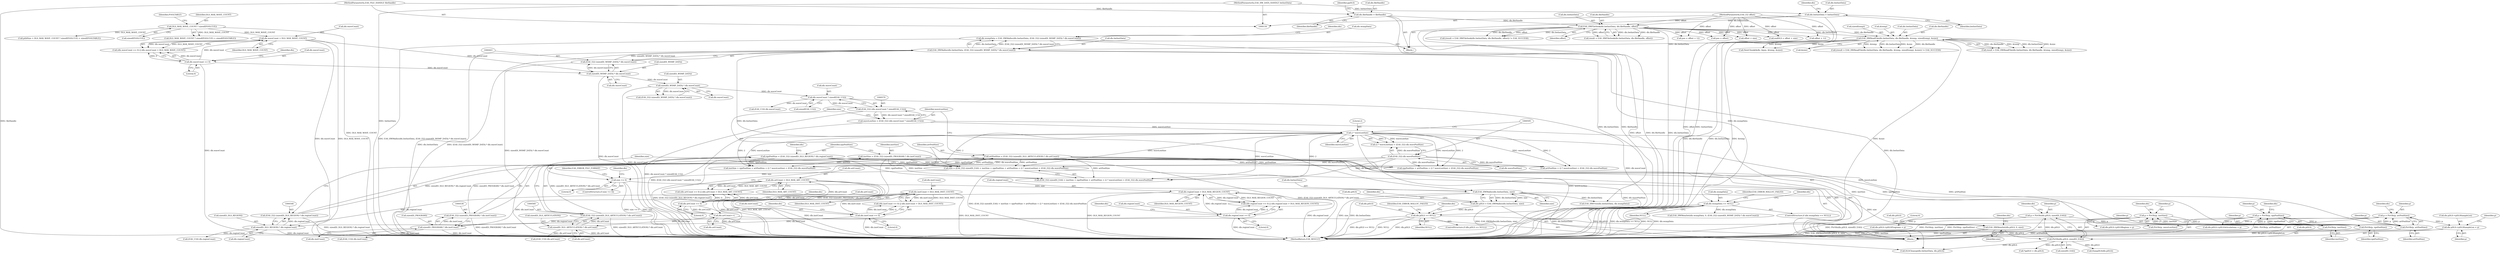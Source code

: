 digraph "0_Android_cadfb7a3c96d4fef06656cf37143e1b3e62cae86@pointer" {
"1000726" [label="(Call,dls.pDLS->pDLSSampleLen = p)"];
"1000710" [label="(Call,p = PtrOfs(p, artPoolSize))"];
"1000712" [label="(Call,PtrOfs(p, artPoolSize))"];
"1000687" [label="(Call,p = PtrOfs(p, rgnPoolSize))"];
"1000689" [label="(Call,PtrOfs(p, rgnPoolSize))"];
"1000664" [label="(Call,p = PtrOfs(p, instSize))"];
"1000666" [label="(Call,PtrOfs(p, instSize))"];
"1000638" [label="(Call,p = PtrOfs(dls.pDLS, sizeof(S_EAS)))"];
"1000640" [label="(Call,PtrOfs(dls.pDLS, sizeof(S_EAS)))"];
"1000625" [label="(Call,EAS_HWMemSet(dls.pDLS, 0, size))"];
"1000616" [label="(Call,dls.pDLS == NULL)"];
"1000606" [label="(Call,dls.pDLS = EAS_HWMalloc(dls.hwInstData, size))"];
"1000610" [label="(Call,EAS_HWMalloc(dls.hwInstData, size))"];
"1000438" [label="(Call,EAS_HWMalloc(dls.hwInstData, (EAS_I32) (sizeof(S_WSMP_DATA) * dls.waveCount)))"];
"1000213" [label="(Call,EAS_HWReadFile(dls.hwInstData, dls.fileHandle, &temp, sizeof(temp), &size))"];
"1000198" [label="(Call,EAS_HWFileSeek(dls.hwInstData, dls.fileHandle, offset))"];
"1000180" [label="(Call,dls.hwInstData = hwInstData)"];
"1000151" [label="(MethodParameterIn,EAS_HW_DATA_HANDLE hwInstData)"];
"1000185" [label="(Call,dls.fileHandle = fileHandle)"];
"1000152" [label="(MethodParameterIn,EAS_FILE_HANDLE fileHandle)"];
"1000153" [label="(MethodParameterIn,EAS_I32 offset)"];
"1000442" [label="(Call,(EAS_I32) (sizeof(S_WSMP_DATA) * dls.waveCount))"];
"1000444" [label="(Call,sizeof(S_WSMP_DATA) * dls.waveCount)"];
"1000425" [label="(Call,dls.waveCount > DLS_MAX_WAVE_COUNT)"];
"1000420" [label="(Call,dls.waveCount == 0)"];
"1000395" [label="(Call,DLS_MAX_WAVE_COUNT * sizeof(POOLCUE))"];
"1000600" [label="(Call,size <= 0)"];
"1000577" [label="(Call,size = (EAS_I32) sizeof(S_EAS) + instSize + rgnPoolSize + artPoolSize + (2 * waveLenSize) + (EAS_I32) dls.wavePoolSize)"];
"1000533" [label="(Call,instSize = (EAS_I32) (sizeof(S_PROGRAM) * dls.instCount))"];
"1000535" [label="(Call,(EAS_I32) (sizeof(S_PROGRAM) * dls.instCount))"];
"1000537" [label="(Call,sizeof(S_PROGRAM) * dls.instCount)"];
"1000524" [label="(Call,dls.instCount > DLS_MAX_INST_COUNT)"];
"1000519" [label="(Call,dls.instCount == 0)"];
"1000543" [label="(Call,rgnPoolSize = (EAS_I32) (sizeof(S_DLS_REGION) * dls.regionCount))"];
"1000545" [label="(Call,(EAS_I32) (sizeof(S_DLS_REGION) * dls.regionCount))"];
"1000547" [label="(Call,sizeof(S_DLS_REGION) * dls.regionCount)"];
"1000492" [label="(Call,dls.regionCount > DLS_MAX_REGION_COUNT)"];
"1000487" [label="(Call,dls.regionCount == 0)"];
"1000557" [label="(Call,artPoolSize = (EAS_I32) (sizeof(S_DLS_ARTICULATION) * dls.artCount))"];
"1000559" [label="(Call,(EAS_I32) (sizeof(S_DLS_ARTICULATION) * dls.artCount))"];
"1000561" [label="(Call,sizeof(S_DLS_ARTICULATION) * dls.artCount)"];
"1000553" [label="(Call,dls.artCount++)"];
"1000508" [label="(Call,dls.artCount > DLS_MAX_ART_COUNT)"];
"1000503" [label="(Call,dls.artCount == 0)"];
"1000591" [label="(Call,2 * waveLenSize)"];
"1000567" [label="(Call,waveLenSize = (EAS_I32) (dls.waveCount * sizeof(EAS_U32)))"];
"1000569" [label="(Call,(EAS_I32) (dls.waveCount * sizeof(EAS_U32)))"];
"1000571" [label="(Call,dls.waveCount * sizeof(EAS_U32))"];
"1000467" [label="(Call,sizeof(S_WSMP_DATA) * dls.waveCount)"];
"1000594" [label="(Call,(EAS_I32) dls.wavePoolSize)"];
"1000451" [label="(Call,dls.wsmpData == NULL)"];
"1000434" [label="(Call,dls.wsmpData = EAS_HWMalloc(dls.hwInstData, (EAS_I32) (sizeof(S_WSMP_DATA) * dls.waveCount)))"];
"1000584" [label="(Call,instSize + rgnPoolSize + artPoolSize + (2 * waveLenSize) + (EAS_I32) dls.wavePoolSize)"];
"1000487" [label="(Call,dls.regionCount == 0)"];
"1000718" [label="(Identifier,dls)"];
"1000586" [label="(Call,rgnPoolSize + artPoolSize + (2 * waveLenSize) + (EAS_I32) dls.wavePoolSize)"];
"1000211" [label="(Call,result = EAS_HWReadFile(dls.hwInstData, dls.fileHandle, &temp, sizeof(temp), &size))"];
"1000484" [label="(Block,)"];
"1000243" [label="(Call,NextChunk(&dls, &pos, &temp, &size))"];
"1000520" [label="(Call,dls.instCount)"];
"1000202" [label="(Call,dls.fileHandle)"];
"1000538" [label="(Call,sizeof(S_PROGRAM))"];
"1000524" [label="(Call,dls.instCount > DLS_MAX_INST_COUNT)"];
"1000608" [label="(Identifier,dls)"];
"1000630" [label="(Identifier,size)"];
"1000615" [label="(ControlStructure,if (dls.pDLS == NULL))"];
"1000392" [label="(Call,ptblSize > DLS_MAX_WAVE_COUNT * sizeof(POOLCUE) + sizeof(POOLTABLE))"];
"1000533" [label="(Call,instSize = (EAS_I32) (sizeof(S_PROGRAM) * dls.instCount))"];
"1000224" [label="(Call,&size)"];
"1000578" [label="(Identifier,size)"];
"1000611" [label="(Call,dls.hwInstData)"];
"1000435" [label="(Call,dls.wsmpData)"];
"1000210" [label="(Call,(result = EAS_HWReadFile(dls.hwInstData, dls.fileHandle, &temp, sizeof(temp), &size)) != EAS_SUCCESS)"];
"1000427" [label="(Identifier,dls)"];
"1000453" [label="(Identifier,dls)"];
"1000734" [label="(Identifier,p)"];
"1000155" [label="(Block,)"];
"1000588" [label="(Call,artPoolSize + (2 * waveLenSize) + (EAS_I32) dls.wavePoolSize)"];
"1000627" [label="(Identifier,dls)"];
"1000607" [label="(Call,dls.pDLS)"];
"1000575" [label="(Call,sizeof(EAS_U32))"];
"1000444" [label="(Call,sizeof(S_WSMP_DATA) * dls.waveCount)"];
"1000493" [label="(Call,dls.regionCount)"];
"1000664" [label="(Call,p = PtrOfs(p, instSize))"];
"1000667" [label="(Identifier,p)"];
"1000397" [label="(Call,sizeof(POOLCUE))"];
"1000652" [label="(Call,(EAS_U16) dls.instCount)"];
"1000657" [label="(Call,dls.pDLS->pDLSPrograms = p)"];
"1000195" [label="(Call,(result = EAS_HWFileSeek(dls.hwInstData, dls.fileHandle, offset)) != EAS_SUCCESS)"];
"1000590" [label="(Call,(2 * waveLenSize) + (EAS_I32) dls.wavePoolSize)"];
"1000614" [label="(Identifier,size)"];
"1000567" [label="(Call,waveLenSize = (EAS_I32) (dls.waveCount * sizeof(EAS_U32)))"];
"1000601" [label="(Identifier,size)"];
"1000151" [label="(MethodParameterIn,EAS_HW_DATA_HANDLE hwInstData)"];
"1000460" [label="(Call,EAS_HWMemSet(dls.wsmpData, 0, (EAS_I32) (sizeof(S_WSMP_DATA) * dls.waveCount)))"];
"1000732" [label="(Identifier,p)"];
"1000491" [label="(Literal,0)"];
"1000690" [label="(Identifier,p)"];
"1000534" [label="(Identifier,instSize)"];
"1000691" [label="(Identifier,rgnPoolSize)"];
"1000721" [label="(Call,(EAS_U16) dls.waveCount)"];
"1000713" [label="(Identifier,p)"];
"1000559" [label="(Call,(EAS_I32) (sizeof(S_DLS_ARTICULATION) * dls.artCount))"];
"1000545" [label="(Call,(EAS_I32) (sizeof(S_DLS_REGION) * dls.regionCount))"];
"1000554" [label="(Call,dls.artCount)"];
"1000451" [label="(Call,dls.wsmpData == NULL)"];
"1000467" [label="(Call,sizeof(S_WSMP_DATA) * dls.waveCount)"];
"1000518" [label="(Call,(dls.instCount == 0) || (dls.instCount > DLS_MAX_INST_COUNT))"];
"1000283" [label="(Call,offset + 12)"];
"1000394" [label="(Call,DLS_MAX_WAVE_COUNT * sizeof(POOLCUE) + sizeof(POOLTABLE))"];
"1000544" [label="(Identifier,rgnPoolSize)"];
"1000568" [label="(Identifier,waveLenSize)"];
"1000276" [label="(Call,endDLS = offset + size)"];
"1000450" [label="(ControlStructure,if (dls.wsmpData == NULL))"];
"1000689" [label="(Call,PtrOfs(p, rgnPoolSize))"];
"1000186" [label="(Call,dls.fileHandle)"];
"1000842" [label="(MethodReturn,EAS_RESULT)"];
"1000641" [label="(Call,dls.pDLS)"];
"1000528" [label="(Identifier,DLS_MAX_INST_COUNT)"];
"1000571" [label="(Call,dls.waveCount * sizeof(EAS_U32))"];
"1000486" [label="(Call,(dls.regionCount == 0) || (dls.regionCount > DLS_MAX_REGION_COUNT))"];
"1000703" [label="(Call,dls.pDLS->pDLSArticulations = p)"];
"1000184" [label="(Identifier,hwInstData)"];
"1000507" [label="(Literal,0)"];
"1000547" [label="(Call,sizeof(S_DLS_REGION) * dls.regionCount)"];
"1000626" [label="(Call,dls.pDLS)"];
"1000727" [label="(Call,dls.pDLS->pDLSSampleLen)"];
"1000205" [label="(Identifier,offset)"];
"1000465" [label="(Call,(EAS_I32) (sizeof(S_WSMP_DATA) * dls.waveCount))"];
"1000714" [label="(Identifier,artPoolSize)"];
"1000649" [label="(Identifier,dls)"];
"1000726" [label="(Call,dls.pDLS->pDLSSampleLen = p)"];
"1000665" [label="(Identifier,p)"];
"1000445" [label="(Call,sizeof(S_WSMP_DATA))"];
"1000439" [label="(Call,dls.hwInstData)"];
"1000577" [label="(Call,size = (EAS_I32) sizeof(S_EAS) + instSize + rgnPoolSize + artPoolSize + (2 * waveLenSize) + (EAS_I32) dls.wavePoolSize)"];
"1000214" [label="(Call,dls.hwInstData)"];
"1000682" [label="(Call,(EAS_U16) dls.regionCount)"];
"1000572" [label="(Call,dls.waveCount)"];
"1000217" [label="(Call,dls.fileHandle)"];
"1000688" [label="(Identifier,p)"];
"1000687" [label="(Call,p = PtrOfs(p, rgnPoolSize))"];
"1000594" [label="(Call,(EAS_I32) dls.wavePoolSize)"];
"1000669" [label="(Call,dls.pDLS->pDLSRegions = p)"];
"1000426" [label="(Call,dls.waveCount)"];
"1000494" [label="(Identifier,dls)"];
"1000698" [label="(Call,(EAS_U16) dls.artCount)"];
"1000512" [label="(Identifier,DLS_MAX_ART_COUNT)"];
"1000526" [label="(Identifier,dls)"];
"1000468" [label="(Call,sizeof(S_WSMP_DATA))"];
"1000519" [label="(Call,dls.instCount == 0)"];
"1000599" [label="(ControlStructure,if (size <= 0))"];
"1000591" [label="(Call,2 * waveLenSize)"];
"1000537" [label="(Call,sizeof(S_PROGRAM) * dls.instCount)"];
"1000419" [label="(Call,(dls.waveCount == 0) || (dls.waveCount > DLS_MAX_WAVE_COUNT))"];
"1000558" [label="(Identifier,artPoolSize)"];
"1000639" [label="(Identifier,p)"];
"1000550" [label="(Call,dls.regionCount)"];
"1000629" [label="(Literal,0)"];
"1000616" [label="(Call,dls.pDLS == NULL)"];
"1000605" [label="(Identifier,EAS_ERROR_FILE_FORMAT)"];
"1000420" [label="(Call,dls.waveCount == 0)"];
"1000504" [label="(Call,dls.artCount)"];
"1000606" [label="(Call,dls.pDLS = EAS_HWMalloc(dls.hwInstData, size))"];
"1000281" [label="(Call,pos = offset + 12)"];
"1000618" [label="(Identifier,dls)"];
"1000434" [label="(Call,dls.wsmpData = EAS_HWMalloc(dls.hwInstData, (EAS_I32) (sizeof(S_WSMP_DATA) * dls.waveCount)))"];
"1000540" [label="(Call,dls.instCount)"];
"1000189" [label="(Identifier,fileHandle)"];
"1000710" [label="(Call,p = PtrOfs(p, artPoolSize))"];
"1000735" [label="(Call,PtrOfs(p, waveLenSize))"];
"1000525" [label="(Call,dls.instCount)"];
"1000503" [label="(Call,dls.artCount == 0)"];
"1000617" [label="(Call,dls.pDLS)"];
"1000638" [label="(Call,p = PtrOfs(dls.pDLS, sizeof(S_EAS)))"];
"1000569" [label="(Call,(EAS_I32) (dls.waveCount * sizeof(EAS_U32)))"];
"1000470" [label="(Call,dls.waveCount)"];
"1000222" [label="(Call,sizeof(temp))"];
"1000187" [label="(Identifier,dls)"];
"1000152" [label="(MethodParameterIn,EAS_FILE_HANDLE fileHandle)"];
"1000592" [label="(Literal,2)"];
"1000425" [label="(Call,dls.waveCount > DLS_MAX_WAVE_COUNT)"];
"1000822" [label="(Call,*ppDLS = dls.pDLS)"];
"1000492" [label="(Call,dls.regionCount > DLS_MAX_REGION_COUNT)"];
"1000672" [label="(Identifier,dls)"];
"1000833" [label="(Call,DLSCleanup(dls.hwInstData, dls.pDLS))"];
"1000610" [label="(Call,EAS_HWMalloc(dls.hwInstData, size))"];
"1000396" [label="(Identifier,DLS_MAX_WAVE_COUNT)"];
"1000535" [label="(Call,(EAS_I32) (sizeof(S_PROGRAM) * dls.instCount))"];
"1000561" [label="(Call,sizeof(S_DLS_ARTICULATION) * dls.artCount)"];
"1000644" [label="(Call,sizeof(S_EAS))"];
"1000452" [label="(Call,dls.wsmpData)"];
"1000624" [label="(Identifier,EAS_ERROR_MALLOC_FAILED)"];
"1000153" [label="(MethodParameterIn,EAS_I32 offset)"];
"1000557" [label="(Call,artPoolSize = (EAS_I32) (sizeof(S_DLS_ARTICULATION) * dls.artCount))"];
"1000459" [label="(Identifier,EAS_ERROR_MALLOC_FAILED)"];
"1000553" [label="(Call,dls.artCount++)"];
"1000711" [label="(Identifier,p)"];
"1000543" [label="(Call,rgnPoolSize = (EAS_I32) (sizeof(S_DLS_REGION) * dls.regionCount))"];
"1000424" [label="(Literal,0)"];
"1000502" [label="(Call,(dls.artCount == 0) || (dls.artCount > DLS_MAX_ART_COUNT))"];
"1000199" [label="(Call,dls.hwInstData)"];
"1000596" [label="(Call,dls.wavePoolSize)"];
"1000213" [label="(Call,EAS_HWReadFile(dls.hwInstData, dls.fileHandle, &temp, sizeof(temp), &size))"];
"1000562" [label="(Call,sizeof(S_DLS_ARTICULATION))"];
"1000438" [label="(Call,EAS_HWMalloc(dls.hwInstData, (EAS_I32) (sizeof(S_WSMP_DATA) * dls.waveCount)))"];
"1000668" [label="(Identifier,instSize)"];
"1000510" [label="(Identifier,dls)"];
"1000447" [label="(Call,dls.waveCount)"];
"1000455" [label="(Identifier,NULL)"];
"1000634" [label="(Identifier,dls)"];
"1000509" [label="(Call,dls.artCount)"];
"1000695" [label="(Identifier,dls)"];
"1000400" [label="(Identifier,POOLTABLE)"];
"1000462" [label="(Identifier,dls)"];
"1000488" [label="(Call,dls.regionCount)"];
"1000712" [label="(Call,PtrOfs(p, artPoolSize))"];
"1000395" [label="(Call,DLS_MAX_WAVE_COUNT * sizeof(POOLCUE))"];
"1000810" [label="(Call,EAS_HWFree(dls.hwInstData, dls.wsmpData))"];
"1000180" [label="(Call,dls.hwInstData = hwInstData)"];
"1000548" [label="(Call,sizeof(S_DLS_REGION))"];
"1000620" [label="(Identifier,NULL)"];
"1000602" [label="(Literal,0)"];
"1000593" [label="(Identifier,waveLenSize)"];
"1000220" [label="(Call,&temp)"];
"1000564" [label="(Call,dls.artCount)"];
"1000185" [label="(Call,dls.fileHandle = fileHandle)"];
"1000442" [label="(Call,(EAS_I32) (sizeof(S_WSMP_DATA) * dls.waveCount))"];
"1000496" [label="(Identifier,DLS_MAX_REGION_COUNT)"];
"1000236" [label="(Call,pos = offset)"];
"1000181" [label="(Call,dls.hwInstData)"];
"1000198" [label="(Call,EAS_HWFileSeek(dls.hwInstData, dls.fileHandle, offset))"];
"1000429" [label="(Identifier,DLS_MAX_WAVE_COUNT)"];
"1000579" [label="(Call,(EAS_I32) sizeof(S_EAS) + instSize + rgnPoolSize + artPoolSize + (2 * waveLenSize) + (EAS_I32) dls.wavePoolSize)"];
"1000555" [label="(Identifier,dls)"];
"1000523" [label="(Literal,0)"];
"1000192" [label="(Identifier,ppDLS)"];
"1000196" [label="(Call,result = EAS_HWFileSeek(dls.hwInstData, dls.fileHandle, offset))"];
"1000421" [label="(Call,dls.waveCount)"];
"1000828" [label="(Call,DumpDLS(dls.pDLS))"];
"1000640" [label="(Call,PtrOfs(dls.pDLS, sizeof(S_EAS)))"];
"1000278" [label="(Call,offset + size)"];
"1000625" [label="(Call,EAS_HWMemSet(dls.pDLS, 0, size))"];
"1000666" [label="(Call,PtrOfs(p, instSize))"];
"1000508" [label="(Call,dls.artCount > DLS_MAX_ART_COUNT)"];
"1000600" [label="(Call,size <= 0)"];
"1000726" -> "1000484"  [label="AST: "];
"1000726" -> "1000732"  [label="CFG: "];
"1000727" -> "1000726"  [label="AST: "];
"1000732" -> "1000726"  [label="AST: "];
"1000734" -> "1000726"  [label="CFG: "];
"1000726" -> "1000842"  [label="DDG: dls.pDLS->pDLSSampleLen"];
"1000710" -> "1000726"  [label="DDG: p"];
"1000710" -> "1000484"  [label="AST: "];
"1000710" -> "1000712"  [label="CFG: "];
"1000711" -> "1000710"  [label="AST: "];
"1000712" -> "1000710"  [label="AST: "];
"1000718" -> "1000710"  [label="CFG: "];
"1000710" -> "1000842"  [label="DDG: PtrOfs(p, artPoolSize)"];
"1000712" -> "1000710"  [label="DDG: p"];
"1000712" -> "1000710"  [label="DDG: artPoolSize"];
"1000710" -> "1000735"  [label="DDG: p"];
"1000712" -> "1000714"  [label="CFG: "];
"1000713" -> "1000712"  [label="AST: "];
"1000714" -> "1000712"  [label="AST: "];
"1000712" -> "1000842"  [label="DDG: artPoolSize"];
"1000687" -> "1000712"  [label="DDG: p"];
"1000557" -> "1000712"  [label="DDG: artPoolSize"];
"1000687" -> "1000484"  [label="AST: "];
"1000687" -> "1000689"  [label="CFG: "];
"1000688" -> "1000687"  [label="AST: "];
"1000689" -> "1000687"  [label="AST: "];
"1000695" -> "1000687"  [label="CFG: "];
"1000687" -> "1000842"  [label="DDG: PtrOfs(p, rgnPoolSize)"];
"1000689" -> "1000687"  [label="DDG: p"];
"1000689" -> "1000687"  [label="DDG: rgnPoolSize"];
"1000687" -> "1000703"  [label="DDG: p"];
"1000689" -> "1000691"  [label="CFG: "];
"1000690" -> "1000689"  [label="AST: "];
"1000691" -> "1000689"  [label="AST: "];
"1000689" -> "1000842"  [label="DDG: rgnPoolSize"];
"1000664" -> "1000689"  [label="DDG: p"];
"1000543" -> "1000689"  [label="DDG: rgnPoolSize"];
"1000664" -> "1000484"  [label="AST: "];
"1000664" -> "1000666"  [label="CFG: "];
"1000665" -> "1000664"  [label="AST: "];
"1000666" -> "1000664"  [label="AST: "];
"1000672" -> "1000664"  [label="CFG: "];
"1000664" -> "1000842"  [label="DDG: PtrOfs(p, instSize)"];
"1000666" -> "1000664"  [label="DDG: p"];
"1000666" -> "1000664"  [label="DDG: instSize"];
"1000664" -> "1000669"  [label="DDG: p"];
"1000666" -> "1000668"  [label="CFG: "];
"1000667" -> "1000666"  [label="AST: "];
"1000668" -> "1000666"  [label="AST: "];
"1000666" -> "1000842"  [label="DDG: instSize"];
"1000638" -> "1000666"  [label="DDG: p"];
"1000533" -> "1000666"  [label="DDG: instSize"];
"1000638" -> "1000484"  [label="AST: "];
"1000638" -> "1000640"  [label="CFG: "];
"1000639" -> "1000638"  [label="AST: "];
"1000640" -> "1000638"  [label="AST: "];
"1000649" -> "1000638"  [label="CFG: "];
"1000638" -> "1000842"  [label="DDG: PtrOfs(dls.pDLS, sizeof(S_EAS))"];
"1000640" -> "1000638"  [label="DDG: dls.pDLS"];
"1000638" -> "1000657"  [label="DDG: p"];
"1000640" -> "1000644"  [label="CFG: "];
"1000641" -> "1000640"  [label="AST: "];
"1000644" -> "1000640"  [label="AST: "];
"1000625" -> "1000640"  [label="DDG: dls.pDLS"];
"1000640" -> "1000822"  [label="DDG: dls.pDLS"];
"1000640" -> "1000828"  [label="DDG: dls.pDLS"];
"1000640" -> "1000833"  [label="DDG: dls.pDLS"];
"1000625" -> "1000484"  [label="AST: "];
"1000625" -> "1000630"  [label="CFG: "];
"1000626" -> "1000625"  [label="AST: "];
"1000629" -> "1000625"  [label="AST: "];
"1000630" -> "1000625"  [label="AST: "];
"1000634" -> "1000625"  [label="CFG: "];
"1000625" -> "1000842"  [label="DDG: size"];
"1000625" -> "1000842"  [label="DDG: EAS_HWMemSet(dls.pDLS, 0, size)"];
"1000616" -> "1000625"  [label="DDG: dls.pDLS"];
"1000610" -> "1000625"  [label="DDG: size"];
"1000616" -> "1000615"  [label="AST: "];
"1000616" -> "1000620"  [label="CFG: "];
"1000617" -> "1000616"  [label="AST: "];
"1000620" -> "1000616"  [label="AST: "];
"1000624" -> "1000616"  [label="CFG: "];
"1000627" -> "1000616"  [label="CFG: "];
"1000616" -> "1000842"  [label="DDG: dls.pDLS"];
"1000616" -> "1000842"  [label="DDG: dls.pDLS == NULL"];
"1000616" -> "1000842"  [label="DDG: NULL"];
"1000606" -> "1000616"  [label="DDG: dls.pDLS"];
"1000451" -> "1000616"  [label="DDG: NULL"];
"1000606" -> "1000484"  [label="AST: "];
"1000606" -> "1000610"  [label="CFG: "];
"1000607" -> "1000606"  [label="AST: "];
"1000610" -> "1000606"  [label="AST: "];
"1000618" -> "1000606"  [label="CFG: "];
"1000606" -> "1000842"  [label="DDG: EAS_HWMalloc(dls.hwInstData, size)"];
"1000610" -> "1000606"  [label="DDG: dls.hwInstData"];
"1000610" -> "1000606"  [label="DDG: size"];
"1000610" -> "1000614"  [label="CFG: "];
"1000611" -> "1000610"  [label="AST: "];
"1000614" -> "1000610"  [label="AST: "];
"1000610" -> "1000842"  [label="DDG: size"];
"1000610" -> "1000842"  [label="DDG: dls.hwInstData"];
"1000438" -> "1000610"  [label="DDG: dls.hwInstData"];
"1000600" -> "1000610"  [label="DDG: size"];
"1000610" -> "1000810"  [label="DDG: dls.hwInstData"];
"1000610" -> "1000833"  [label="DDG: dls.hwInstData"];
"1000438" -> "1000434"  [label="AST: "];
"1000438" -> "1000442"  [label="CFG: "];
"1000439" -> "1000438"  [label="AST: "];
"1000442" -> "1000438"  [label="AST: "];
"1000434" -> "1000438"  [label="CFG: "];
"1000438" -> "1000842"  [label="DDG: (EAS_I32) (sizeof(S_WSMP_DATA) * dls.waveCount)"];
"1000438" -> "1000842"  [label="DDG: dls.hwInstData"];
"1000438" -> "1000434"  [label="DDG: dls.hwInstData"];
"1000438" -> "1000434"  [label="DDG: (EAS_I32) (sizeof(S_WSMP_DATA) * dls.waveCount)"];
"1000213" -> "1000438"  [label="DDG: dls.hwInstData"];
"1000442" -> "1000438"  [label="DDG: sizeof(S_WSMP_DATA) * dls.waveCount"];
"1000438" -> "1000810"  [label="DDG: dls.hwInstData"];
"1000438" -> "1000833"  [label="DDG: dls.hwInstData"];
"1000213" -> "1000211"  [label="AST: "];
"1000213" -> "1000224"  [label="CFG: "];
"1000214" -> "1000213"  [label="AST: "];
"1000217" -> "1000213"  [label="AST: "];
"1000220" -> "1000213"  [label="AST: "];
"1000222" -> "1000213"  [label="AST: "];
"1000224" -> "1000213"  [label="AST: "];
"1000211" -> "1000213"  [label="CFG: "];
"1000213" -> "1000842"  [label="DDG: dls.fileHandle"];
"1000213" -> "1000842"  [label="DDG: dls.hwInstData"];
"1000213" -> "1000842"  [label="DDG: &temp"];
"1000213" -> "1000842"  [label="DDG: &size"];
"1000213" -> "1000210"  [label="DDG: dls.fileHandle"];
"1000213" -> "1000210"  [label="DDG: &temp"];
"1000213" -> "1000210"  [label="DDG: dls.hwInstData"];
"1000213" -> "1000210"  [label="DDG: &size"];
"1000213" -> "1000211"  [label="DDG: dls.fileHandle"];
"1000213" -> "1000211"  [label="DDG: &temp"];
"1000213" -> "1000211"  [label="DDG: dls.hwInstData"];
"1000213" -> "1000211"  [label="DDG: &size"];
"1000198" -> "1000213"  [label="DDG: dls.hwInstData"];
"1000198" -> "1000213"  [label="DDG: dls.fileHandle"];
"1000213" -> "1000243"  [label="DDG: &temp"];
"1000213" -> "1000243"  [label="DDG: &size"];
"1000198" -> "1000196"  [label="AST: "];
"1000198" -> "1000205"  [label="CFG: "];
"1000199" -> "1000198"  [label="AST: "];
"1000202" -> "1000198"  [label="AST: "];
"1000205" -> "1000198"  [label="AST: "];
"1000196" -> "1000198"  [label="CFG: "];
"1000198" -> "1000842"  [label="DDG: dls.hwInstData"];
"1000198" -> "1000842"  [label="DDG: offset"];
"1000198" -> "1000842"  [label="DDG: dls.fileHandle"];
"1000198" -> "1000195"  [label="DDG: dls.hwInstData"];
"1000198" -> "1000195"  [label="DDG: dls.fileHandle"];
"1000198" -> "1000195"  [label="DDG: offset"];
"1000198" -> "1000196"  [label="DDG: dls.hwInstData"];
"1000198" -> "1000196"  [label="DDG: dls.fileHandle"];
"1000198" -> "1000196"  [label="DDG: offset"];
"1000180" -> "1000198"  [label="DDG: dls.hwInstData"];
"1000185" -> "1000198"  [label="DDG: dls.fileHandle"];
"1000153" -> "1000198"  [label="DDG: offset"];
"1000198" -> "1000236"  [label="DDG: offset"];
"1000198" -> "1000276"  [label="DDG: offset"];
"1000198" -> "1000278"  [label="DDG: offset"];
"1000198" -> "1000281"  [label="DDG: offset"];
"1000198" -> "1000283"  [label="DDG: offset"];
"1000180" -> "1000155"  [label="AST: "];
"1000180" -> "1000184"  [label="CFG: "];
"1000181" -> "1000180"  [label="AST: "];
"1000184" -> "1000180"  [label="AST: "];
"1000187" -> "1000180"  [label="CFG: "];
"1000180" -> "1000842"  [label="DDG: hwInstData"];
"1000151" -> "1000180"  [label="DDG: hwInstData"];
"1000151" -> "1000150"  [label="AST: "];
"1000151" -> "1000842"  [label="DDG: hwInstData"];
"1000185" -> "1000155"  [label="AST: "];
"1000185" -> "1000189"  [label="CFG: "];
"1000186" -> "1000185"  [label="AST: "];
"1000189" -> "1000185"  [label="AST: "];
"1000192" -> "1000185"  [label="CFG: "];
"1000185" -> "1000842"  [label="DDG: fileHandle"];
"1000152" -> "1000185"  [label="DDG: fileHandle"];
"1000152" -> "1000150"  [label="AST: "];
"1000152" -> "1000842"  [label="DDG: fileHandle"];
"1000153" -> "1000150"  [label="AST: "];
"1000153" -> "1000842"  [label="DDG: offset"];
"1000153" -> "1000236"  [label="DDG: offset"];
"1000153" -> "1000276"  [label="DDG: offset"];
"1000153" -> "1000278"  [label="DDG: offset"];
"1000153" -> "1000281"  [label="DDG: offset"];
"1000153" -> "1000283"  [label="DDG: offset"];
"1000442" -> "1000444"  [label="CFG: "];
"1000443" -> "1000442"  [label="AST: "];
"1000444" -> "1000442"  [label="AST: "];
"1000442" -> "1000842"  [label="DDG: sizeof(S_WSMP_DATA) * dls.waveCount"];
"1000444" -> "1000442"  [label="DDG: dls.waveCount"];
"1000444" -> "1000447"  [label="CFG: "];
"1000445" -> "1000444"  [label="AST: "];
"1000447" -> "1000444"  [label="AST: "];
"1000444" -> "1000842"  [label="DDG: dls.waveCount"];
"1000425" -> "1000444"  [label="DDG: dls.waveCount"];
"1000420" -> "1000444"  [label="DDG: dls.waveCount"];
"1000444" -> "1000467"  [label="DDG: dls.waveCount"];
"1000425" -> "1000419"  [label="AST: "];
"1000425" -> "1000429"  [label="CFG: "];
"1000426" -> "1000425"  [label="AST: "];
"1000429" -> "1000425"  [label="AST: "];
"1000419" -> "1000425"  [label="CFG: "];
"1000425" -> "1000842"  [label="DDG: dls.waveCount"];
"1000425" -> "1000842"  [label="DDG: DLS_MAX_WAVE_COUNT"];
"1000425" -> "1000419"  [label="DDG: dls.waveCount"];
"1000425" -> "1000419"  [label="DDG: DLS_MAX_WAVE_COUNT"];
"1000420" -> "1000425"  [label="DDG: dls.waveCount"];
"1000395" -> "1000425"  [label="DDG: DLS_MAX_WAVE_COUNT"];
"1000420" -> "1000419"  [label="AST: "];
"1000420" -> "1000424"  [label="CFG: "];
"1000421" -> "1000420"  [label="AST: "];
"1000424" -> "1000420"  [label="AST: "];
"1000427" -> "1000420"  [label="CFG: "];
"1000419" -> "1000420"  [label="CFG: "];
"1000420" -> "1000842"  [label="DDG: dls.waveCount"];
"1000420" -> "1000419"  [label="DDG: dls.waveCount"];
"1000420" -> "1000419"  [label="DDG: 0"];
"1000395" -> "1000394"  [label="AST: "];
"1000395" -> "1000397"  [label="CFG: "];
"1000396" -> "1000395"  [label="AST: "];
"1000397" -> "1000395"  [label="AST: "];
"1000400" -> "1000395"  [label="CFG: "];
"1000395" -> "1000842"  [label="DDG: DLS_MAX_WAVE_COUNT"];
"1000395" -> "1000392"  [label="DDG: DLS_MAX_WAVE_COUNT"];
"1000395" -> "1000394"  [label="DDG: DLS_MAX_WAVE_COUNT"];
"1000600" -> "1000599"  [label="AST: "];
"1000600" -> "1000602"  [label="CFG: "];
"1000601" -> "1000600"  [label="AST: "];
"1000602" -> "1000600"  [label="AST: "];
"1000605" -> "1000600"  [label="CFG: "];
"1000608" -> "1000600"  [label="CFG: "];
"1000600" -> "1000842"  [label="DDG: size <= 0"];
"1000600" -> "1000842"  [label="DDG: size"];
"1000577" -> "1000600"  [label="DDG: size"];
"1000577" -> "1000484"  [label="AST: "];
"1000577" -> "1000579"  [label="CFG: "];
"1000578" -> "1000577"  [label="AST: "];
"1000579" -> "1000577"  [label="AST: "];
"1000601" -> "1000577"  [label="CFG: "];
"1000577" -> "1000842"  [label="DDG: (EAS_I32) sizeof(S_EAS) + instSize + rgnPoolSize + artPoolSize + (2 * waveLenSize) + (EAS_I32) dls.wavePoolSize"];
"1000533" -> "1000577"  [label="DDG: instSize"];
"1000543" -> "1000577"  [label="DDG: rgnPoolSize"];
"1000557" -> "1000577"  [label="DDG: artPoolSize"];
"1000591" -> "1000577"  [label="DDG: 2"];
"1000591" -> "1000577"  [label="DDG: waveLenSize"];
"1000594" -> "1000577"  [label="DDG: dls.wavePoolSize"];
"1000533" -> "1000484"  [label="AST: "];
"1000533" -> "1000535"  [label="CFG: "];
"1000534" -> "1000533"  [label="AST: "];
"1000535" -> "1000533"  [label="AST: "];
"1000544" -> "1000533"  [label="CFG: "];
"1000533" -> "1000842"  [label="DDG: (EAS_I32) (sizeof(S_PROGRAM) * dls.instCount)"];
"1000535" -> "1000533"  [label="DDG: sizeof(S_PROGRAM) * dls.instCount"];
"1000533" -> "1000579"  [label="DDG: instSize"];
"1000533" -> "1000584"  [label="DDG: instSize"];
"1000535" -> "1000537"  [label="CFG: "];
"1000536" -> "1000535"  [label="AST: "];
"1000537" -> "1000535"  [label="AST: "];
"1000535" -> "1000842"  [label="DDG: sizeof(S_PROGRAM) * dls.instCount"];
"1000537" -> "1000535"  [label="DDG: dls.instCount"];
"1000537" -> "1000540"  [label="CFG: "];
"1000538" -> "1000537"  [label="AST: "];
"1000540" -> "1000537"  [label="AST: "];
"1000537" -> "1000842"  [label="DDG: dls.instCount"];
"1000524" -> "1000537"  [label="DDG: dls.instCount"];
"1000519" -> "1000537"  [label="DDG: dls.instCount"];
"1000537" -> "1000652"  [label="DDG: dls.instCount"];
"1000524" -> "1000518"  [label="AST: "];
"1000524" -> "1000528"  [label="CFG: "];
"1000525" -> "1000524"  [label="AST: "];
"1000528" -> "1000524"  [label="AST: "];
"1000518" -> "1000524"  [label="CFG: "];
"1000524" -> "1000842"  [label="DDG: dls.instCount"];
"1000524" -> "1000842"  [label="DDG: DLS_MAX_INST_COUNT"];
"1000524" -> "1000518"  [label="DDG: dls.instCount"];
"1000524" -> "1000518"  [label="DDG: DLS_MAX_INST_COUNT"];
"1000519" -> "1000524"  [label="DDG: dls.instCount"];
"1000519" -> "1000518"  [label="AST: "];
"1000519" -> "1000523"  [label="CFG: "];
"1000520" -> "1000519"  [label="AST: "];
"1000523" -> "1000519"  [label="AST: "];
"1000526" -> "1000519"  [label="CFG: "];
"1000518" -> "1000519"  [label="CFG: "];
"1000519" -> "1000842"  [label="DDG: dls.instCount"];
"1000519" -> "1000518"  [label="DDG: dls.instCount"];
"1000519" -> "1000518"  [label="DDG: 0"];
"1000543" -> "1000484"  [label="AST: "];
"1000543" -> "1000545"  [label="CFG: "];
"1000544" -> "1000543"  [label="AST: "];
"1000545" -> "1000543"  [label="AST: "];
"1000555" -> "1000543"  [label="CFG: "];
"1000543" -> "1000842"  [label="DDG: (EAS_I32) (sizeof(S_DLS_REGION) * dls.regionCount)"];
"1000545" -> "1000543"  [label="DDG: sizeof(S_DLS_REGION) * dls.regionCount"];
"1000543" -> "1000579"  [label="DDG: rgnPoolSize"];
"1000543" -> "1000584"  [label="DDG: rgnPoolSize"];
"1000543" -> "1000586"  [label="DDG: rgnPoolSize"];
"1000545" -> "1000547"  [label="CFG: "];
"1000546" -> "1000545"  [label="AST: "];
"1000547" -> "1000545"  [label="AST: "];
"1000545" -> "1000842"  [label="DDG: sizeof(S_DLS_REGION) * dls.regionCount"];
"1000547" -> "1000545"  [label="DDG: dls.regionCount"];
"1000547" -> "1000550"  [label="CFG: "];
"1000548" -> "1000547"  [label="AST: "];
"1000550" -> "1000547"  [label="AST: "];
"1000547" -> "1000842"  [label="DDG: dls.regionCount"];
"1000492" -> "1000547"  [label="DDG: dls.regionCount"];
"1000487" -> "1000547"  [label="DDG: dls.regionCount"];
"1000547" -> "1000682"  [label="DDG: dls.regionCount"];
"1000492" -> "1000486"  [label="AST: "];
"1000492" -> "1000496"  [label="CFG: "];
"1000493" -> "1000492"  [label="AST: "];
"1000496" -> "1000492"  [label="AST: "];
"1000486" -> "1000492"  [label="CFG: "];
"1000492" -> "1000842"  [label="DDG: DLS_MAX_REGION_COUNT"];
"1000492" -> "1000842"  [label="DDG: dls.regionCount"];
"1000492" -> "1000486"  [label="DDG: dls.regionCount"];
"1000492" -> "1000486"  [label="DDG: DLS_MAX_REGION_COUNT"];
"1000487" -> "1000492"  [label="DDG: dls.regionCount"];
"1000487" -> "1000486"  [label="AST: "];
"1000487" -> "1000491"  [label="CFG: "];
"1000488" -> "1000487"  [label="AST: "];
"1000491" -> "1000487"  [label="AST: "];
"1000494" -> "1000487"  [label="CFG: "];
"1000486" -> "1000487"  [label="CFG: "];
"1000487" -> "1000842"  [label="DDG: dls.regionCount"];
"1000487" -> "1000486"  [label="DDG: dls.regionCount"];
"1000487" -> "1000486"  [label="DDG: 0"];
"1000557" -> "1000484"  [label="AST: "];
"1000557" -> "1000559"  [label="CFG: "];
"1000558" -> "1000557"  [label="AST: "];
"1000559" -> "1000557"  [label="AST: "];
"1000568" -> "1000557"  [label="CFG: "];
"1000557" -> "1000842"  [label="DDG: (EAS_I32) (sizeof(S_DLS_ARTICULATION) * dls.artCount)"];
"1000559" -> "1000557"  [label="DDG: sizeof(S_DLS_ARTICULATION) * dls.artCount"];
"1000557" -> "1000579"  [label="DDG: artPoolSize"];
"1000557" -> "1000584"  [label="DDG: artPoolSize"];
"1000557" -> "1000586"  [label="DDG: artPoolSize"];
"1000557" -> "1000588"  [label="DDG: artPoolSize"];
"1000559" -> "1000561"  [label="CFG: "];
"1000560" -> "1000559"  [label="AST: "];
"1000561" -> "1000559"  [label="AST: "];
"1000559" -> "1000842"  [label="DDG: sizeof(S_DLS_ARTICULATION) * dls.artCount"];
"1000561" -> "1000559"  [label="DDG: dls.artCount"];
"1000561" -> "1000564"  [label="CFG: "];
"1000562" -> "1000561"  [label="AST: "];
"1000564" -> "1000561"  [label="AST: "];
"1000561" -> "1000842"  [label="DDG: dls.artCount"];
"1000553" -> "1000561"  [label="DDG: dls.artCount"];
"1000561" -> "1000698"  [label="DDG: dls.artCount"];
"1000553" -> "1000484"  [label="AST: "];
"1000553" -> "1000554"  [label="CFG: "];
"1000554" -> "1000553"  [label="AST: "];
"1000558" -> "1000553"  [label="CFG: "];
"1000508" -> "1000553"  [label="DDG: dls.artCount"];
"1000503" -> "1000553"  [label="DDG: dls.artCount"];
"1000508" -> "1000502"  [label="AST: "];
"1000508" -> "1000512"  [label="CFG: "];
"1000509" -> "1000508"  [label="AST: "];
"1000512" -> "1000508"  [label="AST: "];
"1000502" -> "1000508"  [label="CFG: "];
"1000508" -> "1000842"  [label="DDG: dls.artCount"];
"1000508" -> "1000842"  [label="DDG: DLS_MAX_ART_COUNT"];
"1000508" -> "1000502"  [label="DDG: dls.artCount"];
"1000508" -> "1000502"  [label="DDG: DLS_MAX_ART_COUNT"];
"1000503" -> "1000508"  [label="DDG: dls.artCount"];
"1000503" -> "1000502"  [label="AST: "];
"1000503" -> "1000507"  [label="CFG: "];
"1000504" -> "1000503"  [label="AST: "];
"1000507" -> "1000503"  [label="AST: "];
"1000510" -> "1000503"  [label="CFG: "];
"1000502" -> "1000503"  [label="CFG: "];
"1000503" -> "1000842"  [label="DDG: dls.artCount"];
"1000503" -> "1000502"  [label="DDG: dls.artCount"];
"1000503" -> "1000502"  [label="DDG: 0"];
"1000591" -> "1000590"  [label="AST: "];
"1000591" -> "1000593"  [label="CFG: "];
"1000592" -> "1000591"  [label="AST: "];
"1000593" -> "1000591"  [label="AST: "];
"1000595" -> "1000591"  [label="CFG: "];
"1000591" -> "1000842"  [label="DDG: waveLenSize"];
"1000591" -> "1000579"  [label="DDG: 2"];
"1000591" -> "1000579"  [label="DDG: waveLenSize"];
"1000591" -> "1000584"  [label="DDG: 2"];
"1000591" -> "1000584"  [label="DDG: waveLenSize"];
"1000591" -> "1000586"  [label="DDG: 2"];
"1000591" -> "1000586"  [label="DDG: waveLenSize"];
"1000591" -> "1000588"  [label="DDG: 2"];
"1000591" -> "1000588"  [label="DDG: waveLenSize"];
"1000591" -> "1000590"  [label="DDG: 2"];
"1000591" -> "1000590"  [label="DDG: waveLenSize"];
"1000567" -> "1000591"  [label="DDG: waveLenSize"];
"1000591" -> "1000735"  [label="DDG: waveLenSize"];
"1000567" -> "1000484"  [label="AST: "];
"1000567" -> "1000569"  [label="CFG: "];
"1000568" -> "1000567"  [label="AST: "];
"1000569" -> "1000567"  [label="AST: "];
"1000578" -> "1000567"  [label="CFG: "];
"1000567" -> "1000842"  [label="DDG: (EAS_I32) (dls.waveCount * sizeof(EAS_U32))"];
"1000569" -> "1000567"  [label="DDG: dls.waveCount * sizeof(EAS_U32)"];
"1000569" -> "1000571"  [label="CFG: "];
"1000570" -> "1000569"  [label="AST: "];
"1000571" -> "1000569"  [label="AST: "];
"1000569" -> "1000842"  [label="DDG: dls.waveCount * sizeof(EAS_U32)"];
"1000571" -> "1000569"  [label="DDG: dls.waveCount"];
"1000571" -> "1000575"  [label="CFG: "];
"1000572" -> "1000571"  [label="AST: "];
"1000575" -> "1000571"  [label="AST: "];
"1000571" -> "1000842"  [label="DDG: dls.waveCount"];
"1000467" -> "1000571"  [label="DDG: dls.waveCount"];
"1000571" -> "1000721"  [label="DDG: dls.waveCount"];
"1000467" -> "1000465"  [label="AST: "];
"1000467" -> "1000470"  [label="CFG: "];
"1000468" -> "1000467"  [label="AST: "];
"1000470" -> "1000467"  [label="AST: "];
"1000465" -> "1000467"  [label="CFG: "];
"1000467" -> "1000842"  [label="DDG: dls.waveCount"];
"1000467" -> "1000465"  [label="DDG: dls.waveCount"];
"1000594" -> "1000590"  [label="AST: "];
"1000594" -> "1000596"  [label="CFG: "];
"1000595" -> "1000594"  [label="AST: "];
"1000596" -> "1000594"  [label="AST: "];
"1000590" -> "1000594"  [label="CFG: "];
"1000594" -> "1000842"  [label="DDG: dls.wavePoolSize"];
"1000594" -> "1000579"  [label="DDG: dls.wavePoolSize"];
"1000594" -> "1000584"  [label="DDG: dls.wavePoolSize"];
"1000594" -> "1000586"  [label="DDG: dls.wavePoolSize"];
"1000594" -> "1000588"  [label="DDG: dls.wavePoolSize"];
"1000594" -> "1000590"  [label="DDG: dls.wavePoolSize"];
"1000451" -> "1000450"  [label="AST: "];
"1000451" -> "1000455"  [label="CFG: "];
"1000452" -> "1000451"  [label="AST: "];
"1000455" -> "1000451"  [label="AST: "];
"1000459" -> "1000451"  [label="CFG: "];
"1000462" -> "1000451"  [label="CFG: "];
"1000451" -> "1000842"  [label="DDG: NULL"];
"1000451" -> "1000842"  [label="DDG: dls.wsmpData"];
"1000451" -> "1000842"  [label="DDG: dls.wsmpData == NULL"];
"1000434" -> "1000451"  [label="DDG: dls.wsmpData"];
"1000451" -> "1000460"  [label="DDG: dls.wsmpData"];
"1000434" -> "1000155"  [label="AST: "];
"1000435" -> "1000434"  [label="AST: "];
"1000453" -> "1000434"  [label="CFG: "];
"1000434" -> "1000842"  [label="DDG: EAS_HWMalloc(dls.hwInstData, (EAS_I32) (sizeof(S_WSMP_DATA) * dls.waveCount))"];
}
